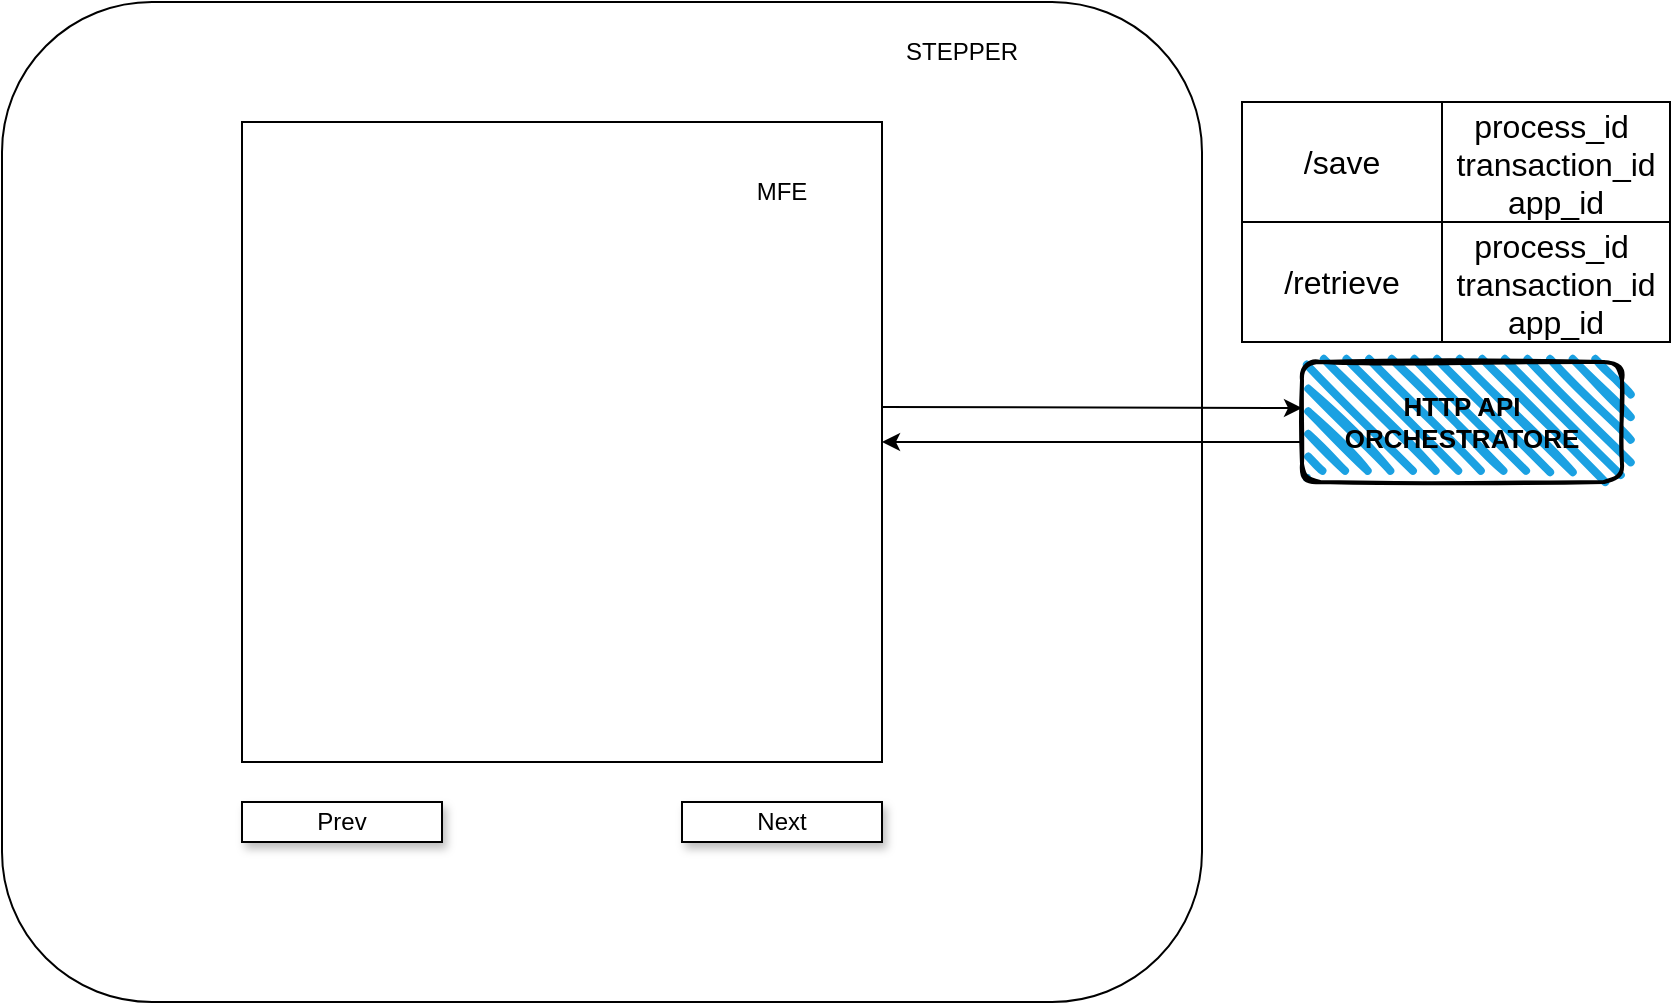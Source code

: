 <mxfile version="24.6.4" type="github">
  <diagram name="Pagina-1" id="C7_9IfkKeF7DStRpIM5F">
    <mxGraphModel dx="1018" dy="595" grid="1" gridSize="10" guides="1" tooltips="1" connect="1" arrows="1" fold="1" page="1" pageScale="1" pageWidth="827" pageHeight="1169" math="0" shadow="0">
      <root>
        <mxCell id="0" />
        <mxCell id="1" parent="0" />
        <mxCell id="YzpoUHX3hyA8Y1LbCeKg-5" value="" style="rounded=1;whiteSpace=wrap;html=1;" vertex="1" parent="1">
          <mxGeometry x="10" width="600" height="500" as="geometry" />
        </mxCell>
        <mxCell id="YzpoUHX3hyA8Y1LbCeKg-3" value="Prev" style="rounded=0;whiteSpace=wrap;html=1;shadow=1;" vertex="1" parent="1">
          <mxGeometry x="130" y="400" width="100" height="20" as="geometry" />
        </mxCell>
        <mxCell id="YzpoUHX3hyA8Y1LbCeKg-4" value="Next" style="rounded=0;whiteSpace=wrap;html=1;shadow=1;" vertex="1" parent="1">
          <mxGeometry x="350" y="400" width="100" height="20" as="geometry" />
        </mxCell>
        <mxCell id="YzpoUHX3hyA8Y1LbCeKg-6" value="STEPPER" style="text;html=1;align=center;verticalAlign=middle;whiteSpace=wrap;rounded=0;" vertex="1" parent="1">
          <mxGeometry x="460" y="10" width="60" height="30" as="geometry" />
        </mxCell>
        <mxCell id="YzpoUHX3hyA8Y1LbCeKg-7" value="MFE" style="text;html=1;align=center;verticalAlign=middle;whiteSpace=wrap;rounded=0;" vertex="1" parent="1">
          <mxGeometry x="384" y="70" width="60" height="30" as="geometry" />
        </mxCell>
        <mxCell id="YzpoUHX3hyA8Y1LbCeKg-8" value="" style="endArrow=classic;html=1;rounded=0;" edge="1" parent="1">
          <mxGeometry width="50" height="50" relative="1" as="geometry">
            <mxPoint x="450" y="202.5" as="sourcePoint" />
            <mxPoint x="660" y="203" as="targetPoint" />
          </mxGeometry>
        </mxCell>
        <mxCell id="YzpoUHX3hyA8Y1LbCeKg-1" value="" style="whiteSpace=wrap;html=1;aspect=fixed;" vertex="1" parent="1">
          <mxGeometry x="130" y="60" width="320" height="320" as="geometry" />
        </mxCell>
        <mxCell id="YzpoUHX3hyA8Y1LbCeKg-9" value="" style="endArrow=classic;html=1;rounded=0;entryX=1;entryY=0.5;entryDx=0;entryDy=0;" edge="1" parent="1" target="YzpoUHX3hyA8Y1LbCeKg-1">
          <mxGeometry width="50" height="50" relative="1" as="geometry">
            <mxPoint x="660" y="220" as="sourcePoint" />
            <mxPoint x="670" y="210" as="targetPoint" />
          </mxGeometry>
        </mxCell>
        <mxCell id="YzpoUHX3hyA8Y1LbCeKg-10" value="&lt;b style=&quot;font-size: 13px;&quot;&gt;&lt;font style=&quot;font-size: 13px;&quot;&gt;HTTP API&lt;/font&gt;&lt;/b&gt;&lt;div style=&quot;font-size: 13px;&quot;&gt;&lt;b&gt;&lt;font style=&quot;font-size: 13px;&quot;&gt;ORCHESTRATORE&lt;/font&gt;&lt;/b&gt;&lt;/div&gt;" style="rounded=1;whiteSpace=wrap;html=1;strokeWidth=2;fillWeight=4;hachureGap=8;hachureAngle=45;fillColor=#1ba1e2;sketch=1;" vertex="1" parent="1">
          <mxGeometry x="660" y="180" width="160" height="60" as="geometry" />
        </mxCell>
        <mxCell id="YzpoUHX3hyA8Y1LbCeKg-11" value="" style="shape=table;startSize=0;container=1;collapsible=0;childLayout=tableLayout;fontSize=16;fillColor=default;" vertex="1" parent="1">
          <mxGeometry x="630" y="50" width="214" height="120" as="geometry" />
        </mxCell>
        <mxCell id="YzpoUHX3hyA8Y1LbCeKg-12" value="" style="shape=tableRow;horizontal=0;startSize=0;swimlaneHead=0;swimlaneBody=0;strokeColor=inherit;top=0;left=0;bottom=0;right=0;collapsible=0;dropTarget=0;fillColor=none;points=[[0,0.5],[1,0.5]];portConstraint=eastwest;fontSize=16;" vertex="1" parent="YzpoUHX3hyA8Y1LbCeKg-11">
          <mxGeometry width="214" height="60" as="geometry" />
        </mxCell>
        <mxCell id="YzpoUHX3hyA8Y1LbCeKg-13" value="/save" style="shape=partialRectangle;html=1;whiteSpace=wrap;connectable=0;strokeColor=inherit;overflow=hidden;fillColor=none;top=0;left=0;bottom=0;right=0;pointerEvents=1;fontSize=16;" vertex="1" parent="YzpoUHX3hyA8Y1LbCeKg-12">
          <mxGeometry width="100" height="60" as="geometry">
            <mxRectangle width="100" height="60" as="alternateBounds" />
          </mxGeometry>
        </mxCell>
        <mxCell id="YzpoUHX3hyA8Y1LbCeKg-14" value="process_id&amp;nbsp;&lt;div&gt;transaction_id&lt;/div&gt;&lt;div&gt;app_id&lt;/div&gt;" style="shape=partialRectangle;html=1;whiteSpace=wrap;connectable=0;strokeColor=inherit;overflow=hidden;fillColor=none;top=0;left=0;bottom=0;right=0;pointerEvents=1;fontSize=16;" vertex="1" parent="YzpoUHX3hyA8Y1LbCeKg-12">
          <mxGeometry x="100" width="114" height="60" as="geometry">
            <mxRectangle width="114" height="60" as="alternateBounds" />
          </mxGeometry>
        </mxCell>
        <mxCell id="YzpoUHX3hyA8Y1LbCeKg-36" value="" style="shape=tableRow;horizontal=0;startSize=0;swimlaneHead=0;swimlaneBody=0;strokeColor=inherit;top=0;left=0;bottom=0;right=0;collapsible=0;dropTarget=0;fillColor=none;points=[[0,0.5],[1,0.5]];portConstraint=eastwest;fontSize=16;" vertex="1" parent="YzpoUHX3hyA8Y1LbCeKg-11">
          <mxGeometry y="60" width="214" height="60" as="geometry" />
        </mxCell>
        <mxCell id="YzpoUHX3hyA8Y1LbCeKg-37" value="/retrieve" style="shape=partialRectangle;html=1;whiteSpace=wrap;connectable=0;strokeColor=inherit;overflow=hidden;fillColor=none;top=0;left=0;bottom=0;right=0;pointerEvents=1;fontSize=16;" vertex="1" parent="YzpoUHX3hyA8Y1LbCeKg-36">
          <mxGeometry width="100" height="60" as="geometry">
            <mxRectangle width="100" height="60" as="alternateBounds" />
          </mxGeometry>
        </mxCell>
        <mxCell id="YzpoUHX3hyA8Y1LbCeKg-38" value="process_id&amp;nbsp;&lt;div&gt;transaction_id&lt;/div&gt;&lt;div&gt;app_id&lt;/div&gt;" style="shape=partialRectangle;html=1;whiteSpace=wrap;connectable=0;strokeColor=inherit;overflow=hidden;fillColor=none;top=0;left=0;bottom=0;right=0;pointerEvents=1;fontSize=16;" vertex="1" parent="YzpoUHX3hyA8Y1LbCeKg-36">
          <mxGeometry x="100" width="114" height="60" as="geometry">
            <mxRectangle width="114" height="60" as="alternateBounds" />
          </mxGeometry>
        </mxCell>
        <mxCell id="YzpoUHX3hyA8Y1LbCeKg-40" value="MFE" style="text;html=1;align=center;verticalAlign=middle;whiteSpace=wrap;rounded=0;" vertex="1" parent="1">
          <mxGeometry x="370" y="80" width="60" height="30" as="geometry" />
        </mxCell>
      </root>
    </mxGraphModel>
  </diagram>
</mxfile>
